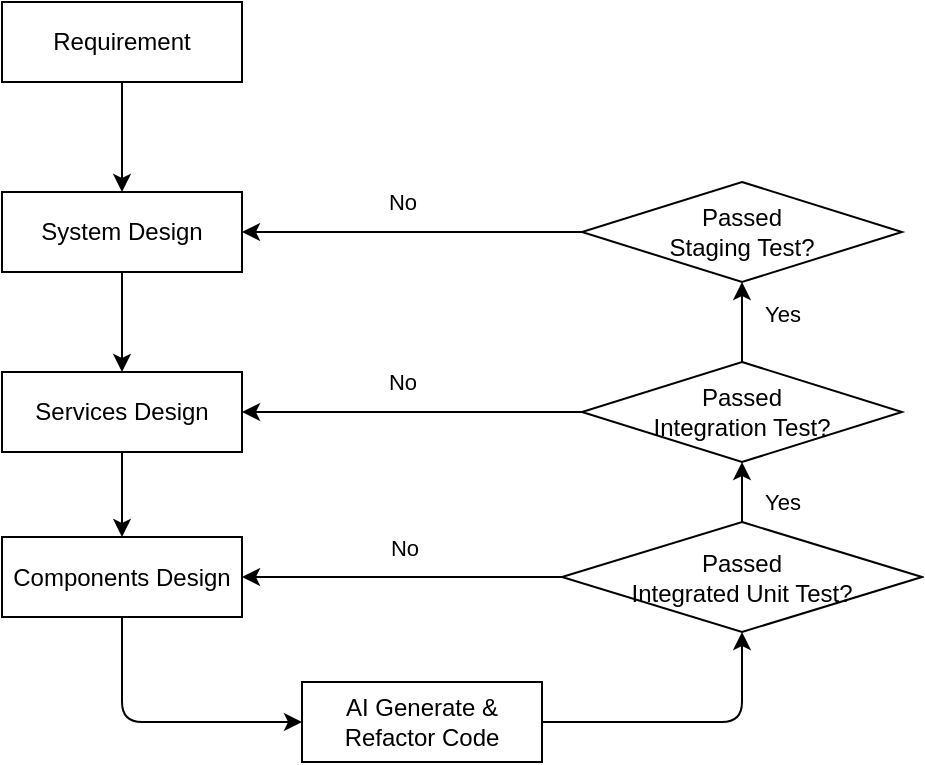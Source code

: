 <mxfile>
    <diagram id="n0it6x1RZj-oCuDBT-mx" name="Page-1">
        <mxGraphModel dx="1139" dy="526" grid="1" gridSize="10" guides="1" tooltips="1" connect="1" arrows="1" fold="1" page="1" pageScale="1" pageWidth="827" pageHeight="583" math="0" shadow="0">
            <root>
                <mxCell id="0"/>
                <mxCell id="1" parent="0"/>
                <mxCell id="4" value="" style="edgeStyle=none;html=1;" edge="1" parent="1" source="2" target="3">
                    <mxGeometry relative="1" as="geometry"/>
                </mxCell>
                <mxCell id="2" value="Requirement" style="rounded=0;whiteSpace=wrap;html=1;" vertex="1" parent="1">
                    <mxGeometry x="160" y="20" width="120" height="40" as="geometry"/>
                </mxCell>
                <mxCell id="3" value="System Design" style="rounded=0;whiteSpace=wrap;html=1;" vertex="1" parent="1">
                    <mxGeometry x="160" y="115" width="120" height="40" as="geometry"/>
                </mxCell>
                <mxCell id="27" style="edgeStyle=orthogonalEdgeStyle;html=1;entryX=0.5;entryY=0;entryDx=0;entryDy=0;" edge="1" parent="1" source="7" target="26">
                    <mxGeometry relative="1" as="geometry"/>
                </mxCell>
                <mxCell id="7" value="Services Design" style="rounded=0;whiteSpace=wrap;html=1;" vertex="1" parent="1">
                    <mxGeometry x="160" y="205" width="120" height="40" as="geometry"/>
                </mxCell>
                <mxCell id="12" style="edgeStyle=none;html=1;entryX=0.5;entryY=0;entryDx=0;entryDy=0;exitX=0.5;exitY=1;exitDx=0;exitDy=0;" edge="1" parent="1" source="3" target="7">
                    <mxGeometry relative="1" as="geometry">
                        <mxPoint x="220" y="180" as="sourcePoint"/>
                    </mxGeometry>
                </mxCell>
                <mxCell id="16" style="edgeStyle=orthogonalEdgeStyle;html=1;entryX=0;entryY=0.5;entryDx=0;entryDy=0;exitX=0.5;exitY=1;exitDx=0;exitDy=0;" edge="1" parent="1" source="26" target="15">
                    <mxGeometry relative="1" as="geometry">
                        <mxPoint x="220" y="340" as="sourcePoint"/>
                        <Array as="points">
                            <mxPoint x="220" y="380"/>
                        </Array>
                    </mxGeometry>
                </mxCell>
                <mxCell id="19" style="edgeStyle=orthogonalEdgeStyle;html=1;entryX=0.5;entryY=1;entryDx=0;entryDy=0;" edge="1" parent="1" source="15" target="18">
                    <mxGeometry relative="1" as="geometry"/>
                </mxCell>
                <mxCell id="15" value="AI Generate &amp;amp; Refactor Code" style="rounded=0;whiteSpace=wrap;html=1;" vertex="1" parent="1">
                    <mxGeometry x="310" y="360" width="120" height="40" as="geometry"/>
                </mxCell>
                <mxCell id="23" style="edgeStyle=orthogonalEdgeStyle;html=1;entryX=0.5;entryY=1;entryDx=0;entryDy=0;" edge="1" parent="1" source="18" target="22">
                    <mxGeometry relative="1" as="geometry"/>
                </mxCell>
                <mxCell id="29" value="Yes" style="edgeLabel;html=1;align=center;verticalAlign=middle;resizable=0;points=[];" vertex="1" connectable="0" parent="23">
                    <mxGeometry x="0.549" y="-3" relative="1" as="geometry">
                        <mxPoint x="17" y="13" as="offset"/>
                    </mxGeometry>
                </mxCell>
                <mxCell id="40" style="edgeStyle=orthogonalEdgeStyle;html=1;entryX=1;entryY=0.5;entryDx=0;entryDy=0;" edge="1" parent="1" source="18" target="26">
                    <mxGeometry relative="1" as="geometry"/>
                </mxCell>
                <mxCell id="45" value="No" style="edgeLabel;html=1;align=center;verticalAlign=middle;resizable=0;points=[];" vertex="1" connectable="0" parent="40">
                    <mxGeometry x="0.159" y="-1" relative="1" as="geometry">
                        <mxPoint x="13" y="-14" as="offset"/>
                    </mxGeometry>
                </mxCell>
                <mxCell id="18" value="Passed &lt;br&gt;Integrated Unit Test?" style="rhombus;whiteSpace=wrap;html=1;" vertex="1" parent="1">
                    <mxGeometry x="440" y="280" width="180" height="55" as="geometry"/>
                </mxCell>
                <mxCell id="32" style="edgeStyle=orthogonalEdgeStyle;html=1;entryX=0.5;entryY=1;entryDx=0;entryDy=0;" edge="1" parent="1" source="22" target="31">
                    <mxGeometry relative="1" as="geometry"/>
                </mxCell>
                <mxCell id="35" value="Yes" style="edgeLabel;html=1;align=center;verticalAlign=middle;resizable=0;points=[];" vertex="1" connectable="0" parent="32">
                    <mxGeometry x="0.646" y="-2" relative="1" as="geometry">
                        <mxPoint x="18" y="9" as="offset"/>
                    </mxGeometry>
                </mxCell>
                <mxCell id="41" style="edgeStyle=orthogonalEdgeStyle;html=1;entryX=1;entryY=0.5;entryDx=0;entryDy=0;" edge="1" parent="1" source="22" target="7">
                    <mxGeometry relative="1" as="geometry"/>
                </mxCell>
                <mxCell id="44" value="No" style="edgeLabel;html=1;align=center;verticalAlign=middle;resizable=0;points=[];" vertex="1" connectable="0" parent="41">
                    <mxGeometry x="0.108" y="-1" relative="1" as="geometry">
                        <mxPoint x="4" y="-14" as="offset"/>
                    </mxGeometry>
                </mxCell>
                <mxCell id="22" value="Passed &lt;br&gt;Integration Test?" style="rhombus;whiteSpace=wrap;html=1;" vertex="1" parent="1">
                    <mxGeometry x="450" y="200" width="160" height="50" as="geometry"/>
                </mxCell>
                <mxCell id="26" value="Components Design" style="rounded=0;whiteSpace=wrap;html=1;" vertex="1" parent="1">
                    <mxGeometry x="160" y="287.5" width="120" height="40" as="geometry"/>
                </mxCell>
                <mxCell id="42" style="edgeStyle=orthogonalEdgeStyle;html=1;entryX=1;entryY=0.5;entryDx=0;entryDy=0;" edge="1" parent="1" source="31" target="3">
                    <mxGeometry relative="1" as="geometry"/>
                </mxCell>
                <mxCell id="43" value="No" style="edgeLabel;html=1;align=center;verticalAlign=middle;resizable=0;points=[];" vertex="1" connectable="0" parent="42">
                    <mxGeometry x="0.166" y="-4" relative="1" as="geometry">
                        <mxPoint x="9" y="-11" as="offset"/>
                    </mxGeometry>
                </mxCell>
                <mxCell id="31" value="Passed &lt;br&gt;Staging Test?" style="rhombus;whiteSpace=wrap;html=1;" vertex="1" parent="1">
                    <mxGeometry x="450" y="110" width="160" height="50" as="geometry"/>
                </mxCell>
            </root>
        </mxGraphModel>
    </diagram>
</mxfile>